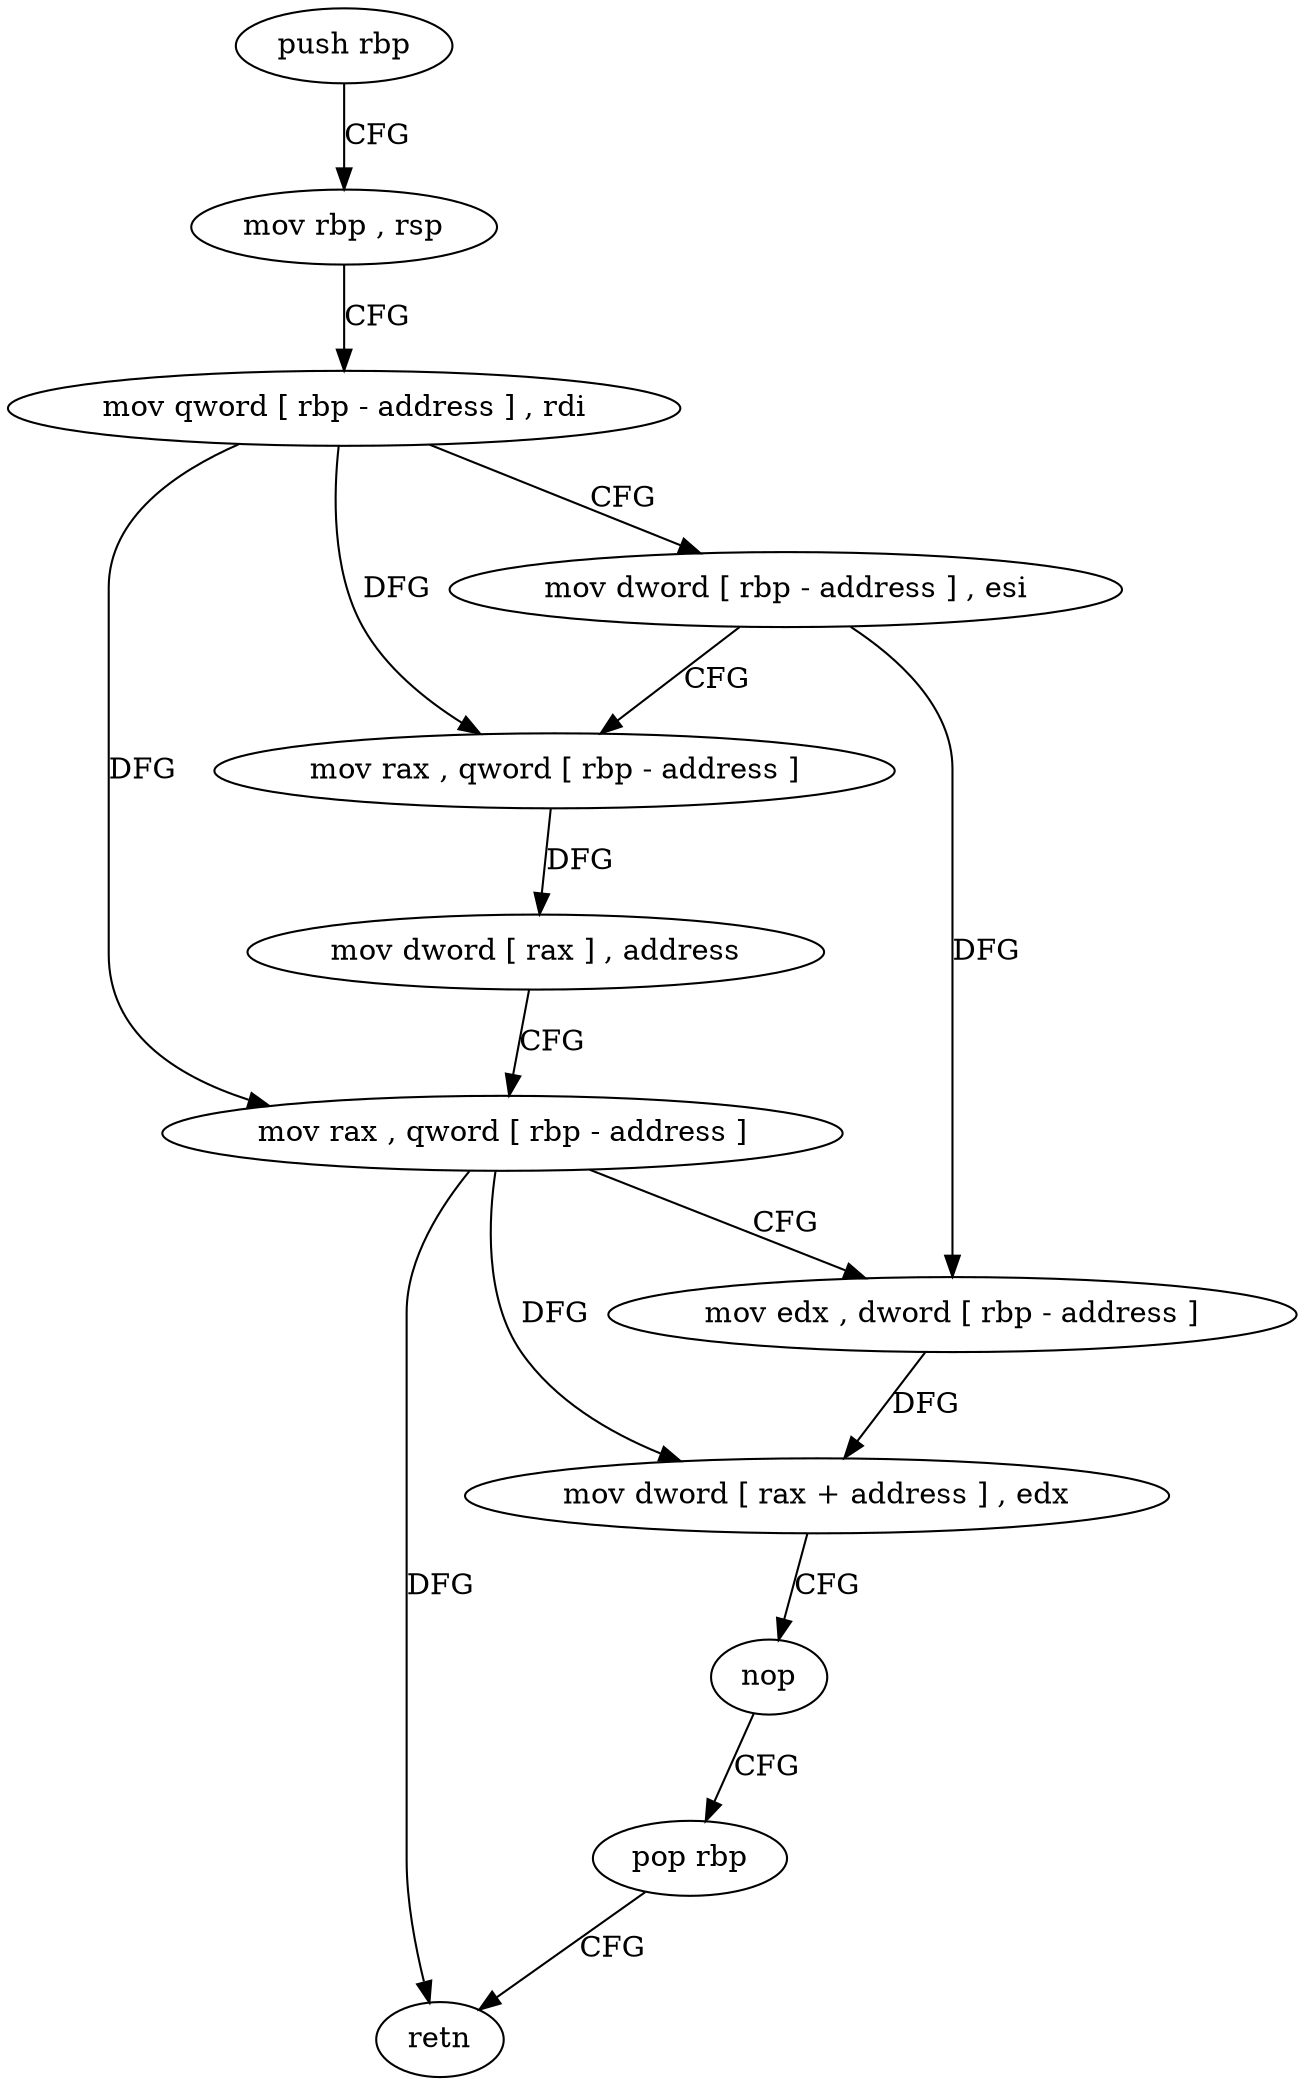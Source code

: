digraph "func" {
"138691" [label = "push rbp" ]
"138692" [label = "mov rbp , rsp" ]
"138695" [label = "mov qword [ rbp - address ] , rdi" ]
"138699" [label = "mov dword [ rbp - address ] , esi" ]
"138702" [label = "mov rax , qword [ rbp - address ]" ]
"138706" [label = "mov dword [ rax ] , address" ]
"138712" [label = "mov rax , qword [ rbp - address ]" ]
"138716" [label = "mov edx , dword [ rbp - address ]" ]
"138719" [label = "mov dword [ rax + address ] , edx" ]
"138722" [label = "nop" ]
"138723" [label = "pop rbp" ]
"138724" [label = "retn" ]
"138691" -> "138692" [ label = "CFG" ]
"138692" -> "138695" [ label = "CFG" ]
"138695" -> "138699" [ label = "CFG" ]
"138695" -> "138702" [ label = "DFG" ]
"138695" -> "138712" [ label = "DFG" ]
"138699" -> "138702" [ label = "CFG" ]
"138699" -> "138716" [ label = "DFG" ]
"138702" -> "138706" [ label = "DFG" ]
"138706" -> "138712" [ label = "CFG" ]
"138712" -> "138716" [ label = "CFG" ]
"138712" -> "138719" [ label = "DFG" ]
"138712" -> "138724" [ label = "DFG" ]
"138716" -> "138719" [ label = "DFG" ]
"138719" -> "138722" [ label = "CFG" ]
"138722" -> "138723" [ label = "CFG" ]
"138723" -> "138724" [ label = "CFG" ]
}
